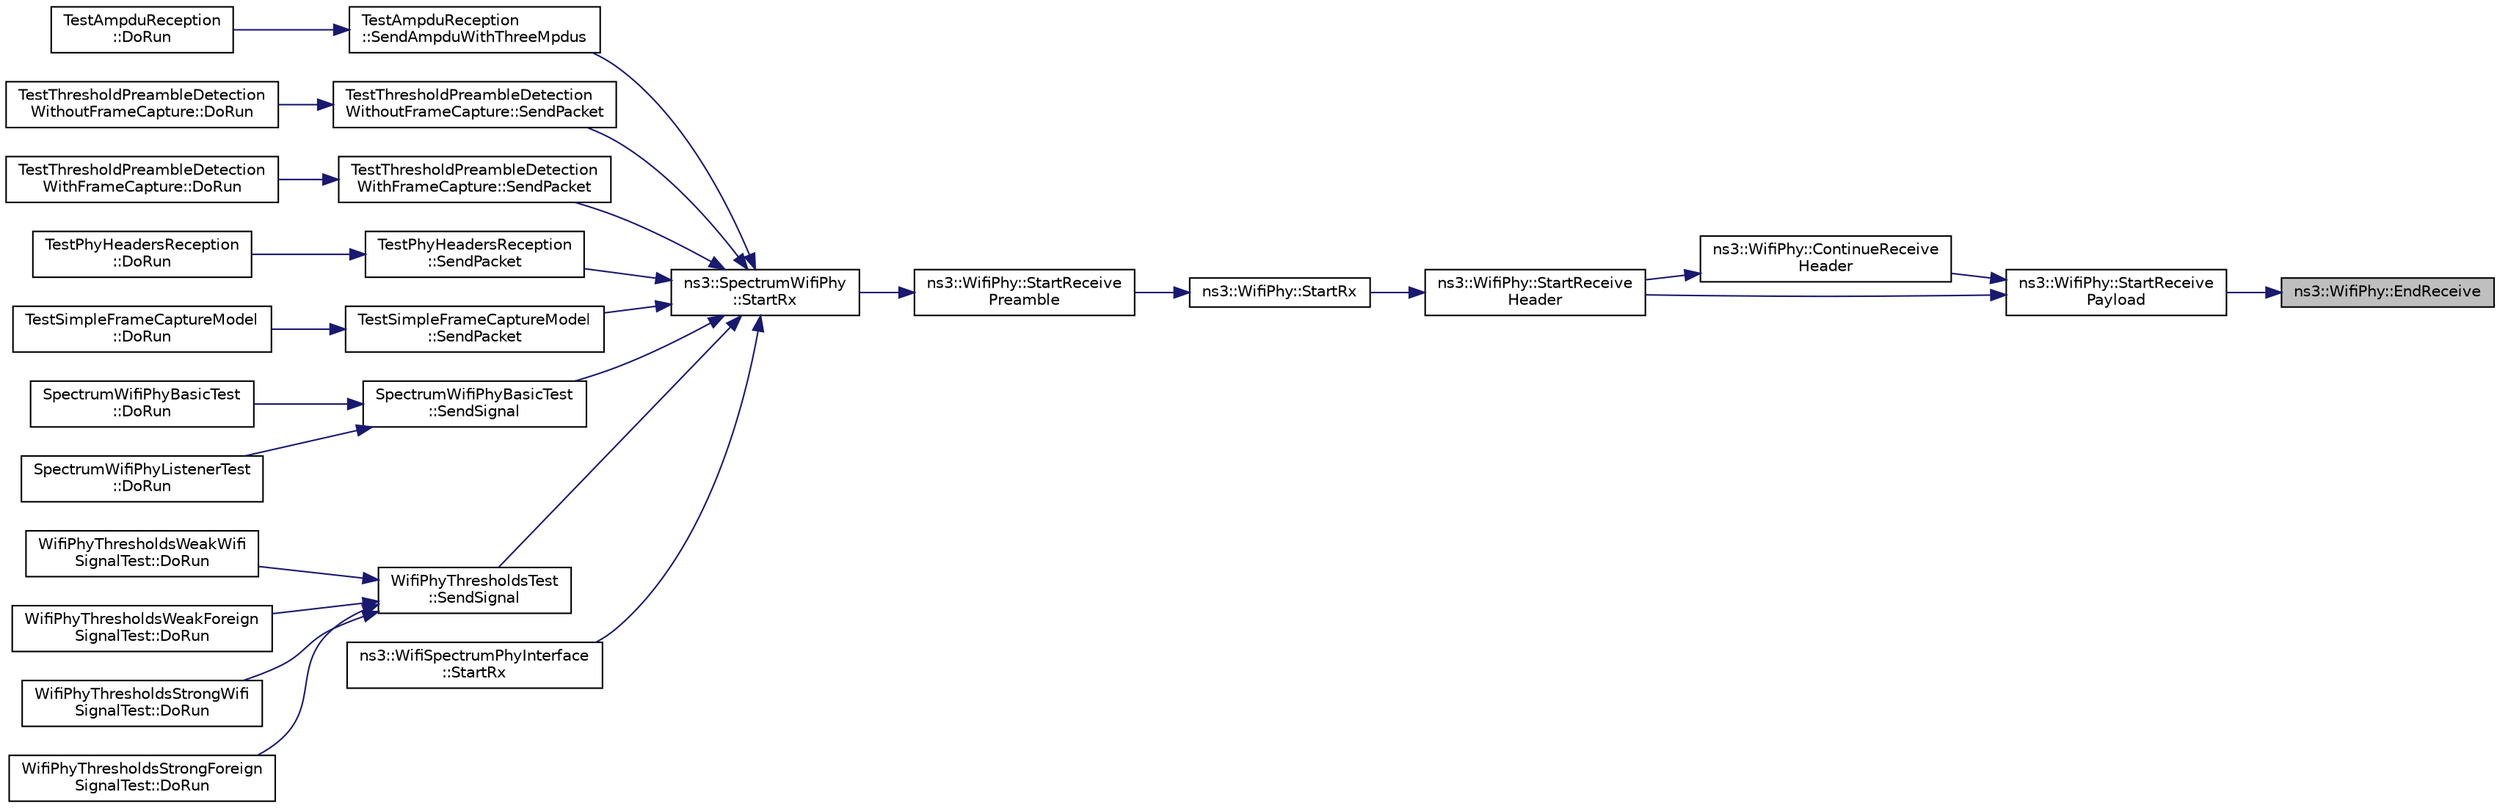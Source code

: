 digraph "ns3::WifiPhy::EndReceive"
{
 // LATEX_PDF_SIZE
  edge [fontname="Helvetica",fontsize="10",labelfontname="Helvetica",labelfontsize="10"];
  node [fontname="Helvetica",fontsize="10",shape=record];
  rankdir="RL";
  Node1 [label="ns3::WifiPhy::EndReceive",height=0.2,width=0.4,color="black", fillcolor="grey75", style="filled", fontcolor="black",tooltip="The last symbol of the PPDU has arrived."];
  Node1 -> Node2 [dir="back",color="midnightblue",fontsize="10",style="solid",fontname="Helvetica"];
  Node2 [label="ns3::WifiPhy::StartReceive\lPayload",height=0.2,width=0.4,color="black", fillcolor="white", style="filled",URL="$classns3_1_1_wifi_phy.html#a613c3092a7f6f1dc2d815a4d2de989fa",tooltip="Start receiving the PSDU (i.e."];
  Node2 -> Node3 [dir="back",color="midnightblue",fontsize="10",style="solid",fontname="Helvetica"];
  Node3 [label="ns3::WifiPhy::ContinueReceive\lHeader",height=0.2,width=0.4,color="black", fillcolor="white", style="filled",URL="$classns3_1_1_wifi_phy.html#ac5c2d333cf5e8c1f33604ef1584486fe",tooltip="Continue receiving the PHY header of a PPDU (i.e."];
  Node3 -> Node4 [dir="back",color="midnightblue",fontsize="10",style="solid",fontname="Helvetica"];
  Node4 [label="ns3::WifiPhy::StartReceive\lHeader",height=0.2,width=0.4,color="black", fillcolor="white", style="filled",URL="$classns3_1_1_wifi_phy.html#aa7bcb29f6ad8b8280792fc83a25f8eac",tooltip="Start receiving the PHY header of a PPDU (i.e."];
  Node4 -> Node5 [dir="back",color="midnightblue",fontsize="10",style="solid",fontname="Helvetica"];
  Node5 [label="ns3::WifiPhy::StartRx",height=0.2,width=0.4,color="black", fillcolor="white", style="filled",URL="$classns3_1_1_wifi_phy.html#aa648c638c7142f2b3ab902b428710290",tooltip="Starting receiving the PPDU after having detected the medium is idle or after a reception switch."];
  Node5 -> Node6 [dir="back",color="midnightblue",fontsize="10",style="solid",fontname="Helvetica"];
  Node6 [label="ns3::WifiPhy::StartReceive\lPreamble",height=0.2,width=0.4,color="black", fillcolor="white", style="filled",URL="$classns3_1_1_wifi_phy.html#af931f42dfd80e57d56822a021b13f9a7",tooltip="Start receiving the PHY preamble of a PPDU (i.e."];
  Node6 -> Node7 [dir="back",color="midnightblue",fontsize="10",style="solid",fontname="Helvetica"];
  Node7 [label="ns3::SpectrumWifiPhy\l::StartRx",height=0.2,width=0.4,color="black", fillcolor="white", style="filled",URL="$classns3_1_1_spectrum_wifi_phy.html#aead1ebdbaf59361928cd6ffa7abc3161",tooltip="Input method for delivering a signal from the spectrum channel and low-level PHY interface to this Sp..."];
  Node7 -> Node8 [dir="back",color="midnightblue",fontsize="10",style="solid",fontname="Helvetica"];
  Node8 [label="TestAmpduReception\l::SendAmpduWithThreeMpdus",height=0.2,width=0.4,color="black", fillcolor="white", style="filled",URL="$class_test_ampdu_reception.html#a78da8669fb854461af9b5b26362d65f2",tooltip="Send A-MPDU with 3 MPDUs of different size (i-th MSDU will have 100 bytes more than (i-1)-th)."];
  Node8 -> Node9 [dir="back",color="midnightblue",fontsize="10",style="solid",fontname="Helvetica"];
  Node9 [label="TestAmpduReception\l::DoRun",height=0.2,width=0.4,color="black", fillcolor="white", style="filled",URL="$class_test_ampdu_reception.html#aeb4f6e9143c9d43d54a8ab413b667995",tooltip="Implementation to actually run this TestCase."];
  Node7 -> Node10 [dir="back",color="midnightblue",fontsize="10",style="solid",fontname="Helvetica"];
  Node10 [label="TestThresholdPreambleDetection\lWithoutFrameCapture::SendPacket",height=0.2,width=0.4,color="black", fillcolor="white", style="filled",URL="$class_test_threshold_preamble_detection_without_frame_capture.html#aaad8e18bfa83144a568b3f917815e154",tooltip="Send packet function."];
  Node10 -> Node11 [dir="back",color="midnightblue",fontsize="10",style="solid",fontname="Helvetica"];
  Node11 [label="TestThresholdPreambleDetection\lWithoutFrameCapture::DoRun",height=0.2,width=0.4,color="black", fillcolor="white", style="filled",URL="$class_test_threshold_preamble_detection_without_frame_capture.html#a5f449b4f3c59a0deab196e21f8b9e048",tooltip="Implementation to actually run this TestCase."];
  Node7 -> Node12 [dir="back",color="midnightblue",fontsize="10",style="solid",fontname="Helvetica"];
  Node12 [label="TestThresholdPreambleDetection\lWithFrameCapture::SendPacket",height=0.2,width=0.4,color="black", fillcolor="white", style="filled",URL="$class_test_threshold_preamble_detection_with_frame_capture.html#a3ee19053fa0ddcb5202c3350c010b79c",tooltip="Send packet function."];
  Node12 -> Node13 [dir="back",color="midnightblue",fontsize="10",style="solid",fontname="Helvetica"];
  Node13 [label="TestThresholdPreambleDetection\lWithFrameCapture::DoRun",height=0.2,width=0.4,color="black", fillcolor="white", style="filled",URL="$class_test_threshold_preamble_detection_with_frame_capture.html#a85e4669cc3f532b21e9d0b79190f63b6",tooltip="Implementation to actually run this TestCase."];
  Node7 -> Node14 [dir="back",color="midnightblue",fontsize="10",style="solid",fontname="Helvetica"];
  Node14 [label="TestPhyHeadersReception\l::SendPacket",height=0.2,width=0.4,color="black", fillcolor="white", style="filled",URL="$class_test_phy_headers_reception.html#a1298a9f1b235059ffafff8987a932625",tooltip="Send packet function."];
  Node14 -> Node15 [dir="back",color="midnightblue",fontsize="10",style="solid",fontname="Helvetica"];
  Node15 [label="TestPhyHeadersReception\l::DoRun",height=0.2,width=0.4,color="black", fillcolor="white", style="filled",URL="$class_test_phy_headers_reception.html#a85fbabbc3721c922867e878bd583cd90",tooltip="Implementation to actually run this TestCase."];
  Node7 -> Node16 [dir="back",color="midnightblue",fontsize="10",style="solid",fontname="Helvetica"];
  Node16 [label="TestSimpleFrameCaptureModel\l::SendPacket",height=0.2,width=0.4,color="black", fillcolor="white", style="filled",URL="$class_test_simple_frame_capture_model.html#a348682089c1a86a816801e848b9ed347",tooltip="Send packet function."];
  Node16 -> Node17 [dir="back",color="midnightblue",fontsize="10",style="solid",fontname="Helvetica"];
  Node17 [label="TestSimpleFrameCaptureModel\l::DoRun",height=0.2,width=0.4,color="black", fillcolor="white", style="filled",URL="$class_test_simple_frame_capture_model.html#a4ef1ad62ca9e24ceec8c53124fecedce",tooltip="Implementation to actually run this TestCase."];
  Node7 -> Node18 [dir="back",color="midnightblue",fontsize="10",style="solid",fontname="Helvetica"];
  Node18 [label="SpectrumWifiPhyBasicTest\l::SendSignal",height=0.2,width=0.4,color="black", fillcolor="white", style="filled",URL="$class_spectrum_wifi_phy_basic_test.html#a99a44e9e6abcf378592b2a2df06ba394",tooltip="Send signal function."];
  Node18 -> Node19 [dir="back",color="midnightblue",fontsize="10",style="solid",fontname="Helvetica"];
  Node19 [label="SpectrumWifiPhyBasicTest\l::DoRun",height=0.2,width=0.4,color="black", fillcolor="white", style="filled",URL="$class_spectrum_wifi_phy_basic_test.html#a99138864abfa358103ae2f202ce925e7",tooltip="Implementation to actually run this TestCase."];
  Node18 -> Node20 [dir="back",color="midnightblue",fontsize="10",style="solid",fontname="Helvetica"];
  Node20 [label="SpectrumWifiPhyListenerTest\l::DoRun",height=0.2,width=0.4,color="black", fillcolor="white", style="filled",URL="$class_spectrum_wifi_phy_listener_test.html#a357f2be95efbb227365e540b9031748b",tooltip="Implementation to actually run this TestCase."];
  Node7 -> Node21 [dir="back",color="midnightblue",fontsize="10",style="solid",fontname="Helvetica"];
  Node21 [label="WifiPhyThresholdsTest\l::SendSignal",height=0.2,width=0.4,color="black", fillcolor="white", style="filled",URL="$class_wifi_phy_thresholds_test.html#ad003bb55e9dd86b2e9d04c8dc660256d",tooltip="Send signal function."];
  Node21 -> Node22 [dir="back",color="midnightblue",fontsize="10",style="solid",fontname="Helvetica"];
  Node22 [label="WifiPhyThresholdsWeakWifi\lSignalTest::DoRun",height=0.2,width=0.4,color="black", fillcolor="white", style="filled",URL="$class_wifi_phy_thresholds_weak_wifi_signal_test.html#aa91cd1cb14ddf211bd151be62e7a72b4",tooltip="Implementation to actually run this TestCase."];
  Node21 -> Node23 [dir="back",color="midnightblue",fontsize="10",style="solid",fontname="Helvetica"];
  Node23 [label="WifiPhyThresholdsWeakForeign\lSignalTest::DoRun",height=0.2,width=0.4,color="black", fillcolor="white", style="filled",URL="$class_wifi_phy_thresholds_weak_foreign_signal_test.html#aad1875ee85a04d40060777e01b63a724",tooltip="Implementation to actually run this TestCase."];
  Node21 -> Node24 [dir="back",color="midnightblue",fontsize="10",style="solid",fontname="Helvetica"];
  Node24 [label="WifiPhyThresholdsStrongWifi\lSignalTest::DoRun",height=0.2,width=0.4,color="black", fillcolor="white", style="filled",URL="$class_wifi_phy_thresholds_strong_wifi_signal_test.html#aa5aaeb6bbcebe65d8c3558bfbdb20c31",tooltip="Implementation to actually run this TestCase."];
  Node21 -> Node25 [dir="back",color="midnightblue",fontsize="10",style="solid",fontname="Helvetica"];
  Node25 [label="WifiPhyThresholdsStrongForeign\lSignalTest::DoRun",height=0.2,width=0.4,color="black", fillcolor="white", style="filled",URL="$class_wifi_phy_thresholds_strong_foreign_signal_test.html#a38f75ac215fb95f0e367cb54373bedcd",tooltip="Implementation to actually run this TestCase."];
  Node7 -> Node26 [dir="back",color="midnightblue",fontsize="10",style="solid",fontname="Helvetica"];
  Node26 [label="ns3::WifiSpectrumPhyInterface\l::StartRx",height=0.2,width=0.4,color="black", fillcolor="white", style="filled",URL="$classns3_1_1_wifi_spectrum_phy_interface.html#a30e2efbacd400ef27f4a0bfb501bf940",tooltip="Notify the SpectrumPhy instance of an incoming signal."];
  Node2 -> Node4 [dir="back",color="midnightblue",fontsize="10",style="solid",fontname="Helvetica"];
}
